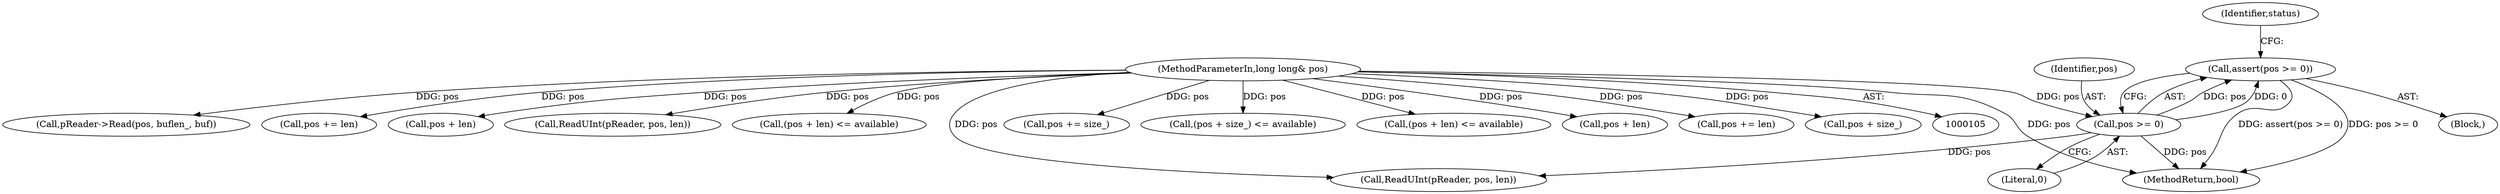 digraph "1_Android_cc274e2abe8b2a6698a5c47d8aa4bb45f1f9538d_31@API" {
"1000114" [label="(Call,assert(pos >= 0))"];
"1000115" [label="(Call,pos >= 0)"];
"1000107" [label="(MethodParameterIn,long long& pos)"];
"1000244" [label="(MethodReturn,bool)"];
"1000228" [label="(Call,pReader->Read(pos, buflen_, buf))"];
"1000180" [label="(Call,pos += len)"];
"1000117" [label="(Literal,0)"];
"1000168" [label="(Call,pos + len)"];
"1000115" [label="(Call,pos >= 0)"];
"1000186" [label="(Call,ReadUInt(pReader, pos, len))"];
"1000203" [label="(Call,(pos + len) <= available)"];
"1000150" [label="(Call,ReadUInt(pReader, pos, len))"];
"1000239" [label="(Call,pos += size_)"];
"1000111" [label="(Block,)"];
"1000107" [label="(MethodParameterIn,long long& pos)"];
"1000122" [label="(Identifier,status)"];
"1000116" [label="(Identifier,pos)"];
"1000212" [label="(Call,(pos + size_) <= available)"];
"1000167" [label="(Call,(pos + len) <= available)"];
"1000204" [label="(Call,pos + len)"];
"1000114" [label="(Call,assert(pos >= 0))"];
"1000208" [label="(Call,pos += len)"];
"1000213" [label="(Call,pos + size_)"];
"1000114" -> "1000111"  [label="AST: "];
"1000114" -> "1000115"  [label="CFG: "];
"1000115" -> "1000114"  [label="AST: "];
"1000122" -> "1000114"  [label="CFG: "];
"1000114" -> "1000244"  [label="DDG: assert(pos >= 0)"];
"1000114" -> "1000244"  [label="DDG: pos >= 0"];
"1000115" -> "1000114"  [label="DDG: pos"];
"1000115" -> "1000114"  [label="DDG: 0"];
"1000115" -> "1000117"  [label="CFG: "];
"1000116" -> "1000115"  [label="AST: "];
"1000117" -> "1000115"  [label="AST: "];
"1000115" -> "1000244"  [label="DDG: pos"];
"1000107" -> "1000115"  [label="DDG: pos"];
"1000115" -> "1000150"  [label="DDG: pos"];
"1000107" -> "1000105"  [label="AST: "];
"1000107" -> "1000244"  [label="DDG: pos"];
"1000107" -> "1000150"  [label="DDG: pos"];
"1000107" -> "1000167"  [label="DDG: pos"];
"1000107" -> "1000168"  [label="DDG: pos"];
"1000107" -> "1000180"  [label="DDG: pos"];
"1000107" -> "1000186"  [label="DDG: pos"];
"1000107" -> "1000203"  [label="DDG: pos"];
"1000107" -> "1000204"  [label="DDG: pos"];
"1000107" -> "1000208"  [label="DDG: pos"];
"1000107" -> "1000212"  [label="DDG: pos"];
"1000107" -> "1000213"  [label="DDG: pos"];
"1000107" -> "1000228"  [label="DDG: pos"];
"1000107" -> "1000239"  [label="DDG: pos"];
}
